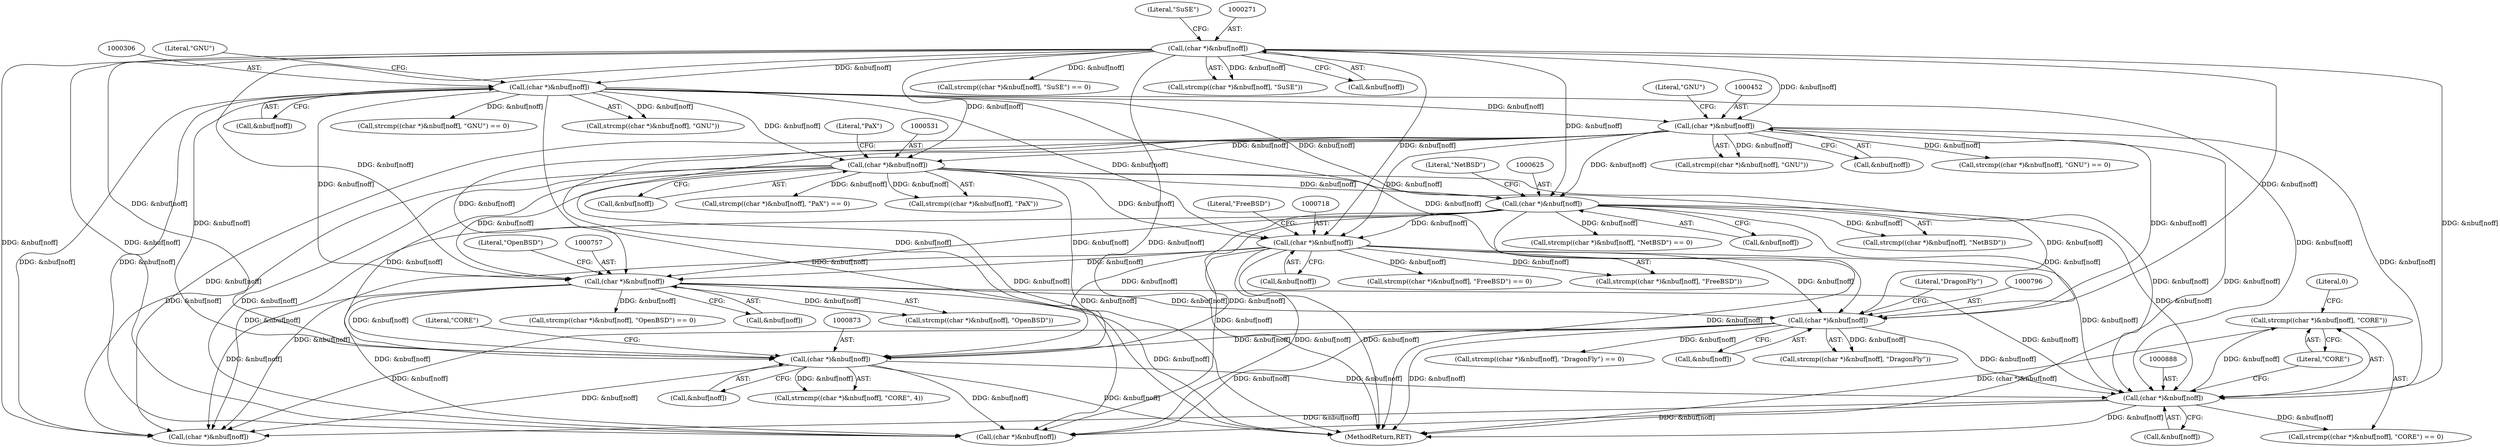 digraph "0_file_b4c01141e5367f247b84dcaf6aefbb4e741842b8@API" {
"1000886" [label="(Call,strcmp((char *)&nbuf[noff], \"CORE\"))"];
"1000887" [label="(Call,(char *)&nbuf[noff])"];
"1000872" [label="(Call,(char *)&nbuf[noff])"];
"1000756" [label="(Call,(char *)&nbuf[noff])"];
"1000624" [label="(Call,(char *)&nbuf[noff])"];
"1000305" [label="(Call,(char *)&nbuf[noff])"];
"1000270" [label="(Call,(char *)&nbuf[noff])"];
"1000451" [label="(Call,(char *)&nbuf[noff])"];
"1000530" [label="(Call,(char *)&nbuf[noff])"];
"1000717" [label="(Call,(char *)&nbuf[noff])"];
"1000795" [label="(Call,(char *)&nbuf[noff])"];
"1000630" [label="(Literal,\"NetBSD\")"];
"1000268" [label="(Call,strcmp((char *)&nbuf[noff], \"SuSE\") == 0)"];
"1000624" [label="(Call,(char *)&nbuf[noff])"];
"1000762" [label="(Literal,\"OpenBSD\")"];
"1001237" [label="(MethodReturn,RET)"];
"1000872" [label="(Call,(char *)&nbuf[noff])"];
"1000755" [label="(Call,strcmp((char *)&nbuf[noff], \"OpenBSD\"))"];
"1000457" [label="(Literal,\"GNU\")"];
"1000269" [label="(Call,strcmp((char *)&nbuf[noff], \"SuSE\"))"];
"1000723" [label="(Literal,\"FreeBSD\")"];
"1000272" [label="(Call,&nbuf[noff])"];
"1000623" [label="(Call,strcmp((char *)&nbuf[noff], \"NetBSD\"))"];
"1000311" [label="(Literal,\"GNU\")"];
"1000532" [label="(Call,&nbuf[noff])"];
"1000528" [label="(Call,strcmp((char *)&nbuf[noff], \"PaX\") == 0)"];
"1000874" [label="(Call,&nbuf[noff])"];
"1000894" [label="(Literal,0)"];
"1000303" [label="(Call,strcmp((char *)&nbuf[noff], \"GNU\") == 0)"];
"1000622" [label="(Call,strcmp((char *)&nbuf[noff], \"NetBSD\") == 0)"];
"1000793" [label="(Call,strcmp((char *)&nbuf[noff], \"DragonFly\") == 0)"];
"1000925" [label="(Call,(char *)&nbuf[noff])"];
"1000754" [label="(Call,strcmp((char *)&nbuf[noff], \"OpenBSD\") == 0)"];
"1000719" [label="(Call,&nbuf[noff])"];
"1000893" [label="(Literal,\"CORE\")"];
"1000450" [label="(Call,strcmp((char *)&nbuf[noff], \"GNU\"))"];
"1000529" [label="(Call,strcmp((char *)&nbuf[noff], \"PaX\"))"];
"1000536" [label="(Literal,\"PaX\")"];
"1000717" [label="(Call,(char *)&nbuf[noff])"];
"1000795" [label="(Call,(char *)&nbuf[noff])"];
"1000889" [label="(Call,&nbuf[noff])"];
"1000304" [label="(Call,strcmp((char *)&nbuf[noff], \"GNU\"))"];
"1000886" [label="(Call,strcmp((char *)&nbuf[noff], \"CORE\"))"];
"1000530" [label="(Call,(char *)&nbuf[noff])"];
"1000887" [label="(Call,(char *)&nbuf[noff])"];
"1000270" [label="(Call,(char *)&nbuf[noff])"];
"1000305" [label="(Call,(char *)&nbuf[noff])"];
"1000885" [label="(Call,strcmp((char *)&nbuf[noff], \"CORE\") == 0)"];
"1000307" [label="(Call,&nbuf[noff])"];
"1000878" [label="(Literal,\"CORE\")"];
"1000871" [label="(Call,strncmp((char *)&nbuf[noff], \"CORE\", 4))"];
"1000715" [label="(Call,strcmp((char *)&nbuf[noff], \"FreeBSD\") == 0)"];
"1000801" [label="(Literal,\"DragonFly\")"];
"1000756" [label="(Call,(char *)&nbuf[noff])"];
"1000758" [label="(Call,&nbuf[noff])"];
"1000626" [label="(Call,&nbuf[noff])"];
"1000453" [label="(Call,&nbuf[noff])"];
"1000797" [label="(Call,&nbuf[noff])"];
"1000716" [label="(Call,strcmp((char *)&nbuf[noff], \"FreeBSD\"))"];
"1000276" [label="(Literal,\"SuSE\")"];
"1000794" [label="(Call,strcmp((char *)&nbuf[noff], \"DragonFly\"))"];
"1000906" [label="(Call,(char *)&nbuf[noff])"];
"1000449" [label="(Call,strcmp((char *)&nbuf[noff], \"GNU\") == 0)"];
"1000451" [label="(Call,(char *)&nbuf[noff])"];
"1000886" -> "1000885"  [label="AST: "];
"1000886" -> "1000893"  [label="CFG: "];
"1000887" -> "1000886"  [label="AST: "];
"1000893" -> "1000886"  [label="AST: "];
"1000894" -> "1000886"  [label="CFG: "];
"1000886" -> "1001237"  [label="DDG: (char *)&nbuf[noff]"];
"1000887" -> "1000886"  [label="DDG: &nbuf[noff]"];
"1000887" -> "1000889"  [label="CFG: "];
"1000888" -> "1000887"  [label="AST: "];
"1000889" -> "1000887"  [label="AST: "];
"1000893" -> "1000887"  [label="CFG: "];
"1000887" -> "1001237"  [label="DDG: &nbuf[noff]"];
"1000887" -> "1000885"  [label="DDG: &nbuf[noff]"];
"1000872" -> "1000887"  [label="DDG: &nbuf[noff]"];
"1000756" -> "1000887"  [label="DDG: &nbuf[noff]"];
"1000624" -> "1000887"  [label="DDG: &nbuf[noff]"];
"1000305" -> "1000887"  [label="DDG: &nbuf[noff]"];
"1000270" -> "1000887"  [label="DDG: &nbuf[noff]"];
"1000530" -> "1000887"  [label="DDG: &nbuf[noff]"];
"1000795" -> "1000887"  [label="DDG: &nbuf[noff]"];
"1000451" -> "1000887"  [label="DDG: &nbuf[noff]"];
"1000717" -> "1000887"  [label="DDG: &nbuf[noff]"];
"1000887" -> "1000906"  [label="DDG: &nbuf[noff]"];
"1000887" -> "1000925"  [label="DDG: &nbuf[noff]"];
"1000872" -> "1000871"  [label="AST: "];
"1000872" -> "1000874"  [label="CFG: "];
"1000873" -> "1000872"  [label="AST: "];
"1000874" -> "1000872"  [label="AST: "];
"1000878" -> "1000872"  [label="CFG: "];
"1000872" -> "1001237"  [label="DDG: &nbuf[noff]"];
"1000872" -> "1000871"  [label="DDG: &nbuf[noff]"];
"1000756" -> "1000872"  [label="DDG: &nbuf[noff]"];
"1000624" -> "1000872"  [label="DDG: &nbuf[noff]"];
"1000305" -> "1000872"  [label="DDG: &nbuf[noff]"];
"1000270" -> "1000872"  [label="DDG: &nbuf[noff]"];
"1000530" -> "1000872"  [label="DDG: &nbuf[noff]"];
"1000795" -> "1000872"  [label="DDG: &nbuf[noff]"];
"1000451" -> "1000872"  [label="DDG: &nbuf[noff]"];
"1000717" -> "1000872"  [label="DDG: &nbuf[noff]"];
"1000872" -> "1000906"  [label="DDG: &nbuf[noff]"];
"1000872" -> "1000925"  [label="DDG: &nbuf[noff]"];
"1000756" -> "1000755"  [label="AST: "];
"1000756" -> "1000758"  [label="CFG: "];
"1000757" -> "1000756"  [label="AST: "];
"1000758" -> "1000756"  [label="AST: "];
"1000762" -> "1000756"  [label="CFG: "];
"1000756" -> "1001237"  [label="DDG: &nbuf[noff]"];
"1000756" -> "1000754"  [label="DDG: &nbuf[noff]"];
"1000756" -> "1000755"  [label="DDG: &nbuf[noff]"];
"1000624" -> "1000756"  [label="DDG: &nbuf[noff]"];
"1000305" -> "1000756"  [label="DDG: &nbuf[noff]"];
"1000270" -> "1000756"  [label="DDG: &nbuf[noff]"];
"1000530" -> "1000756"  [label="DDG: &nbuf[noff]"];
"1000451" -> "1000756"  [label="DDG: &nbuf[noff]"];
"1000717" -> "1000756"  [label="DDG: &nbuf[noff]"];
"1000756" -> "1000795"  [label="DDG: &nbuf[noff]"];
"1000756" -> "1000906"  [label="DDG: &nbuf[noff]"];
"1000756" -> "1000925"  [label="DDG: &nbuf[noff]"];
"1000624" -> "1000623"  [label="AST: "];
"1000624" -> "1000626"  [label="CFG: "];
"1000625" -> "1000624"  [label="AST: "];
"1000626" -> "1000624"  [label="AST: "];
"1000630" -> "1000624"  [label="CFG: "];
"1000624" -> "1001237"  [label="DDG: &nbuf[noff]"];
"1000624" -> "1000622"  [label="DDG: &nbuf[noff]"];
"1000624" -> "1000623"  [label="DDG: &nbuf[noff]"];
"1000305" -> "1000624"  [label="DDG: &nbuf[noff]"];
"1000451" -> "1000624"  [label="DDG: &nbuf[noff]"];
"1000270" -> "1000624"  [label="DDG: &nbuf[noff]"];
"1000530" -> "1000624"  [label="DDG: &nbuf[noff]"];
"1000624" -> "1000717"  [label="DDG: &nbuf[noff]"];
"1000624" -> "1000795"  [label="DDG: &nbuf[noff]"];
"1000624" -> "1000906"  [label="DDG: &nbuf[noff]"];
"1000624" -> "1000925"  [label="DDG: &nbuf[noff]"];
"1000305" -> "1000304"  [label="AST: "];
"1000305" -> "1000307"  [label="CFG: "];
"1000306" -> "1000305"  [label="AST: "];
"1000307" -> "1000305"  [label="AST: "];
"1000311" -> "1000305"  [label="CFG: "];
"1000305" -> "1001237"  [label="DDG: &nbuf[noff]"];
"1000305" -> "1000303"  [label="DDG: &nbuf[noff]"];
"1000305" -> "1000304"  [label="DDG: &nbuf[noff]"];
"1000270" -> "1000305"  [label="DDG: &nbuf[noff]"];
"1000305" -> "1000451"  [label="DDG: &nbuf[noff]"];
"1000305" -> "1000530"  [label="DDG: &nbuf[noff]"];
"1000305" -> "1000717"  [label="DDG: &nbuf[noff]"];
"1000305" -> "1000795"  [label="DDG: &nbuf[noff]"];
"1000305" -> "1000906"  [label="DDG: &nbuf[noff]"];
"1000305" -> "1000925"  [label="DDG: &nbuf[noff]"];
"1000270" -> "1000269"  [label="AST: "];
"1000270" -> "1000272"  [label="CFG: "];
"1000271" -> "1000270"  [label="AST: "];
"1000272" -> "1000270"  [label="AST: "];
"1000276" -> "1000270"  [label="CFG: "];
"1000270" -> "1001237"  [label="DDG: &nbuf[noff]"];
"1000270" -> "1000268"  [label="DDG: &nbuf[noff]"];
"1000270" -> "1000269"  [label="DDG: &nbuf[noff]"];
"1000270" -> "1000451"  [label="DDG: &nbuf[noff]"];
"1000270" -> "1000530"  [label="DDG: &nbuf[noff]"];
"1000270" -> "1000717"  [label="DDG: &nbuf[noff]"];
"1000270" -> "1000795"  [label="DDG: &nbuf[noff]"];
"1000270" -> "1000906"  [label="DDG: &nbuf[noff]"];
"1000270" -> "1000925"  [label="DDG: &nbuf[noff]"];
"1000451" -> "1000450"  [label="AST: "];
"1000451" -> "1000453"  [label="CFG: "];
"1000452" -> "1000451"  [label="AST: "];
"1000453" -> "1000451"  [label="AST: "];
"1000457" -> "1000451"  [label="CFG: "];
"1000451" -> "1001237"  [label="DDG: &nbuf[noff]"];
"1000451" -> "1000449"  [label="DDG: &nbuf[noff]"];
"1000451" -> "1000450"  [label="DDG: &nbuf[noff]"];
"1000451" -> "1000530"  [label="DDG: &nbuf[noff]"];
"1000451" -> "1000717"  [label="DDG: &nbuf[noff]"];
"1000451" -> "1000795"  [label="DDG: &nbuf[noff]"];
"1000451" -> "1000906"  [label="DDG: &nbuf[noff]"];
"1000451" -> "1000925"  [label="DDG: &nbuf[noff]"];
"1000530" -> "1000529"  [label="AST: "];
"1000530" -> "1000532"  [label="CFG: "];
"1000531" -> "1000530"  [label="AST: "];
"1000532" -> "1000530"  [label="AST: "];
"1000536" -> "1000530"  [label="CFG: "];
"1000530" -> "1001237"  [label="DDG: &nbuf[noff]"];
"1000530" -> "1000528"  [label="DDG: &nbuf[noff]"];
"1000530" -> "1000529"  [label="DDG: &nbuf[noff]"];
"1000530" -> "1000717"  [label="DDG: &nbuf[noff]"];
"1000530" -> "1000795"  [label="DDG: &nbuf[noff]"];
"1000530" -> "1000906"  [label="DDG: &nbuf[noff]"];
"1000530" -> "1000925"  [label="DDG: &nbuf[noff]"];
"1000717" -> "1000716"  [label="AST: "];
"1000717" -> "1000719"  [label="CFG: "];
"1000718" -> "1000717"  [label="AST: "];
"1000719" -> "1000717"  [label="AST: "];
"1000723" -> "1000717"  [label="CFG: "];
"1000717" -> "1001237"  [label="DDG: &nbuf[noff]"];
"1000717" -> "1000715"  [label="DDG: &nbuf[noff]"];
"1000717" -> "1000716"  [label="DDG: &nbuf[noff]"];
"1000717" -> "1000795"  [label="DDG: &nbuf[noff]"];
"1000717" -> "1000906"  [label="DDG: &nbuf[noff]"];
"1000717" -> "1000925"  [label="DDG: &nbuf[noff]"];
"1000795" -> "1000794"  [label="AST: "];
"1000795" -> "1000797"  [label="CFG: "];
"1000796" -> "1000795"  [label="AST: "];
"1000797" -> "1000795"  [label="AST: "];
"1000801" -> "1000795"  [label="CFG: "];
"1000795" -> "1001237"  [label="DDG: &nbuf[noff]"];
"1000795" -> "1000793"  [label="DDG: &nbuf[noff]"];
"1000795" -> "1000794"  [label="DDG: &nbuf[noff]"];
"1000795" -> "1000906"  [label="DDG: &nbuf[noff]"];
"1000795" -> "1000925"  [label="DDG: &nbuf[noff]"];
}
